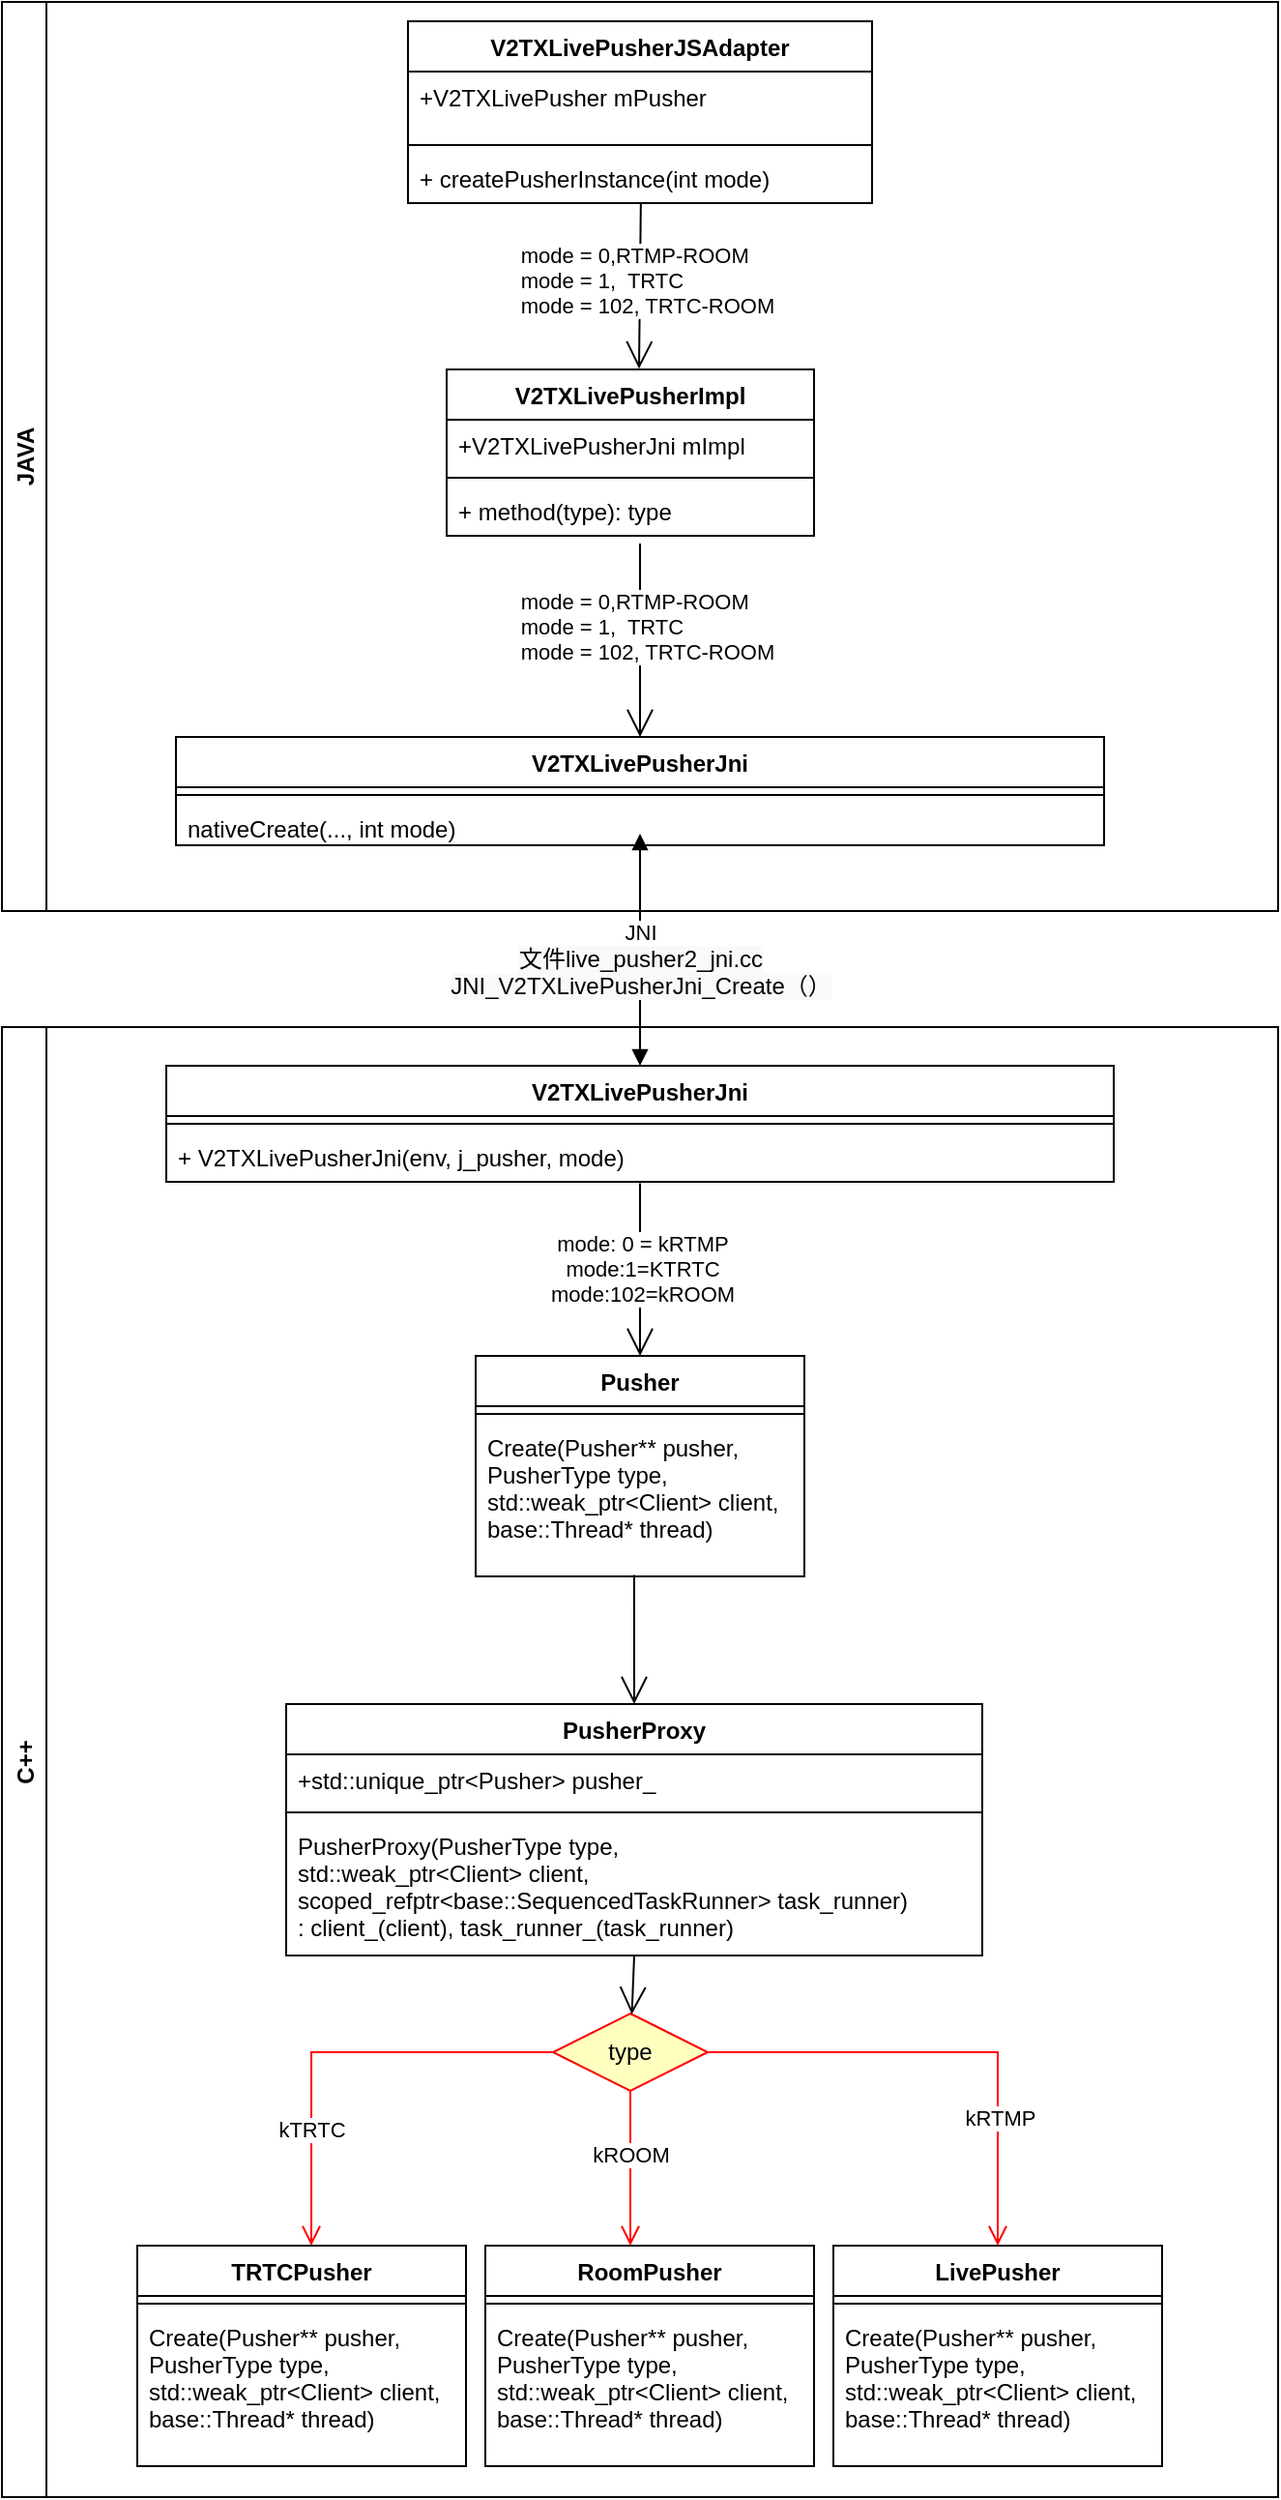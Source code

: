 <mxfile version="17.4.0" type="github">
  <diagram id="C5RBs43oDa-KdzZeNtuy" name="Page-1">
    <mxGraphModel dx="940" dy="614" grid="1" gridSize="10" guides="1" tooltips="1" connect="1" arrows="1" fold="1" page="1" pageScale="1" pageWidth="827" pageHeight="1169" math="0" shadow="0">
      <root>
        <mxCell id="WIyWlLk6GJQsqaUBKTNV-0" />
        <mxCell id="WIyWlLk6GJQsqaUBKTNV-1" parent="WIyWlLk6GJQsqaUBKTNV-0" />
        <mxCell id="IDjnJ62qDtEvt0z7PZGD-0" value="V2TXLivePusherJSAdapter" style="swimlane;fontStyle=1;align=center;verticalAlign=top;childLayout=stackLayout;horizontal=1;startSize=26;horizontalStack=0;resizeParent=1;resizeParentMax=0;resizeLast=0;collapsible=1;marginBottom=0;" vertex="1" parent="WIyWlLk6GJQsqaUBKTNV-1">
          <mxGeometry x="280" y="140" width="240" height="94" as="geometry" />
        </mxCell>
        <mxCell id="IDjnJ62qDtEvt0z7PZGD-1" value="+V2TXLivePusher                   mPusher" style="text;strokeColor=none;fillColor=none;align=left;verticalAlign=top;spacingLeft=4;spacingRight=4;overflow=hidden;rotatable=0;points=[[0,0.5],[1,0.5]];portConstraint=eastwest;" vertex="1" parent="IDjnJ62qDtEvt0z7PZGD-0">
          <mxGeometry y="26" width="240" height="34" as="geometry" />
        </mxCell>
        <mxCell id="IDjnJ62qDtEvt0z7PZGD-2" value="" style="line;strokeWidth=1;fillColor=none;align=left;verticalAlign=middle;spacingTop=-1;spacingLeft=3;spacingRight=3;rotatable=0;labelPosition=right;points=[];portConstraint=eastwest;" vertex="1" parent="IDjnJ62qDtEvt0z7PZGD-0">
          <mxGeometry y="60" width="240" height="8" as="geometry" />
        </mxCell>
        <mxCell id="IDjnJ62qDtEvt0z7PZGD-3" value="+ createPusherInstance(int mode)" style="text;strokeColor=none;fillColor=none;align=left;verticalAlign=top;spacingLeft=4;spacingRight=4;overflow=hidden;rotatable=0;points=[[0,0.5],[1,0.5]];portConstraint=eastwest;" vertex="1" parent="IDjnJ62qDtEvt0z7PZGD-0">
          <mxGeometry y="68" width="240" height="26" as="geometry" />
        </mxCell>
        <mxCell id="IDjnJ62qDtEvt0z7PZGD-4" value="V2TXLivePusherImpl" style="swimlane;fontStyle=1;align=center;verticalAlign=top;childLayout=stackLayout;horizontal=1;startSize=26;horizontalStack=0;resizeParent=1;resizeParentMax=0;resizeLast=0;collapsible=1;marginBottom=0;" vertex="1" parent="WIyWlLk6GJQsqaUBKTNV-1">
          <mxGeometry x="300" y="320" width="190" height="86" as="geometry" />
        </mxCell>
        <mxCell id="IDjnJ62qDtEvt0z7PZGD-5" value="+V2TXLivePusherJni mImpl" style="text;strokeColor=none;fillColor=none;align=left;verticalAlign=top;spacingLeft=4;spacingRight=4;overflow=hidden;rotatable=0;points=[[0,0.5],[1,0.5]];portConstraint=eastwest;" vertex="1" parent="IDjnJ62qDtEvt0z7PZGD-4">
          <mxGeometry y="26" width="190" height="26" as="geometry" />
        </mxCell>
        <mxCell id="IDjnJ62qDtEvt0z7PZGD-6" value="" style="line;strokeWidth=1;fillColor=none;align=left;verticalAlign=middle;spacingTop=-1;spacingLeft=3;spacingRight=3;rotatable=0;labelPosition=right;points=[];portConstraint=eastwest;" vertex="1" parent="IDjnJ62qDtEvt0z7PZGD-4">
          <mxGeometry y="52" width="190" height="8" as="geometry" />
        </mxCell>
        <mxCell id="IDjnJ62qDtEvt0z7PZGD-7" value="+ method(type): type" style="text;strokeColor=none;fillColor=none;align=left;verticalAlign=top;spacingLeft=4;spacingRight=4;overflow=hidden;rotatable=0;points=[[0,0.5],[1,0.5]];portConstraint=eastwest;" vertex="1" parent="IDjnJ62qDtEvt0z7PZGD-4">
          <mxGeometry y="60" width="190" height="26" as="geometry" />
        </mxCell>
        <mxCell id="IDjnJ62qDtEvt0z7PZGD-14" value="" style="endArrow=open;endFill=1;endSize=12;html=1;rounded=0;exitX=0.483;exitY=1.015;exitDx=0;exitDy=0;exitPerimeter=0;entryX=0.5;entryY=0;entryDx=0;entryDy=0;" edge="1" parent="WIyWlLk6GJQsqaUBKTNV-1">
          <mxGeometry width="160" relative="1" as="geometry">
            <mxPoint x="400.42" y="234" as="sourcePoint" />
            <mxPoint x="399.5" y="319.61" as="targetPoint" />
          </mxGeometry>
        </mxCell>
        <mxCell id="IDjnJ62qDtEvt0z7PZGD-15" value="&lt;div style=&quot;text-align: left&quot;&gt;mode = 0,RTMP-ROOM&amp;nbsp;&lt;/div&gt;&lt;div style=&quot;text-align: left&quot;&gt;mode = 1,&amp;nbsp; TRTC&lt;/div&gt;mode = 102, TRTC-ROOM&amp;nbsp;" style="edgeLabel;html=1;align=center;verticalAlign=middle;resizable=0;points=[];" vertex="1" connectable="0" parent="IDjnJ62qDtEvt0z7PZGD-14">
          <mxGeometry x="0.229" y="1" relative="1" as="geometry">
            <mxPoint x="4" y="-13" as="offset" />
          </mxGeometry>
        </mxCell>
        <mxCell id="IDjnJ62qDtEvt0z7PZGD-16" value="" style="endArrow=open;endFill=1;endSize=12;html=1;rounded=0;entryX=0.5;entryY=0;entryDx=0;entryDy=0;" edge="1" parent="WIyWlLk6GJQsqaUBKTNV-1" target="IDjnJ62qDtEvt0z7PZGD-18">
          <mxGeometry width="160" relative="1" as="geometry">
            <mxPoint x="400" y="410" as="sourcePoint" />
            <mxPoint x="399.5" y="505.61" as="targetPoint" />
          </mxGeometry>
        </mxCell>
        <mxCell id="IDjnJ62qDtEvt0z7PZGD-17" value="&lt;div style=&quot;text-align: left&quot;&gt;mode = 0,RTMP-ROOM&amp;nbsp;&lt;/div&gt;&lt;div style=&quot;text-align: left&quot;&gt;mode = 1,&amp;nbsp; TRTC&lt;/div&gt;mode = 102, TRTC-ROOM&amp;nbsp;" style="edgeLabel;html=1;align=center;verticalAlign=middle;resizable=0;points=[];" vertex="1" connectable="0" parent="IDjnJ62qDtEvt0z7PZGD-16">
          <mxGeometry x="0.229" y="1" relative="1" as="geometry">
            <mxPoint x="4" y="-19" as="offset" />
          </mxGeometry>
        </mxCell>
        <mxCell id="IDjnJ62qDtEvt0z7PZGD-18" value="V2TXLivePusherJni" style="swimlane;fontStyle=1;align=center;verticalAlign=top;childLayout=stackLayout;horizontal=1;startSize=26;horizontalStack=0;resizeParent=1;resizeParentMax=0;resizeLast=0;collapsible=1;marginBottom=0;" vertex="1" parent="WIyWlLk6GJQsqaUBKTNV-1">
          <mxGeometry x="160" y="510" width="480" height="56" as="geometry" />
        </mxCell>
        <mxCell id="IDjnJ62qDtEvt0z7PZGD-20" value="" style="line;strokeWidth=1;fillColor=none;align=left;verticalAlign=middle;spacingTop=-1;spacingLeft=3;spacingRight=3;rotatable=0;labelPosition=right;points=[];portConstraint=eastwest;" vertex="1" parent="IDjnJ62qDtEvt0z7PZGD-18">
          <mxGeometry y="26" width="480" height="8" as="geometry" />
        </mxCell>
        <mxCell id="IDjnJ62qDtEvt0z7PZGD-21" value="nativeCreate(..., int mode)" style="text;strokeColor=none;fillColor=none;align=left;verticalAlign=top;spacingLeft=4;spacingRight=4;overflow=hidden;rotatable=0;points=[[0,0.5],[1,0.5]];portConstraint=eastwest;" vertex="1" parent="IDjnJ62qDtEvt0z7PZGD-18">
          <mxGeometry y="34" width="480" height="22" as="geometry" />
        </mxCell>
        <mxCell id="IDjnJ62qDtEvt0z7PZGD-24" value="JAVA" style="swimlane;horizontal=0;" vertex="1" parent="WIyWlLk6GJQsqaUBKTNV-1">
          <mxGeometry x="70" y="130" width="660" height="470" as="geometry" />
        </mxCell>
        <mxCell id="IDjnJ62qDtEvt0z7PZGD-25" value="V2TXLivePusherJni" style="swimlane;fontStyle=1;align=center;verticalAlign=top;childLayout=stackLayout;horizontal=1;startSize=26;horizontalStack=0;resizeParent=1;resizeParentMax=0;resizeLast=0;collapsible=1;marginBottom=0;" vertex="1" parent="WIyWlLk6GJQsqaUBKTNV-1">
          <mxGeometry x="155" y="680" width="490" height="60" as="geometry" />
        </mxCell>
        <mxCell id="IDjnJ62qDtEvt0z7PZGD-27" value="" style="line;strokeWidth=1;fillColor=none;align=left;verticalAlign=middle;spacingTop=-1;spacingLeft=3;spacingRight=3;rotatable=0;labelPosition=right;points=[];portConstraint=eastwest;" vertex="1" parent="IDjnJ62qDtEvt0z7PZGD-25">
          <mxGeometry y="26" width="490" height="8" as="geometry" />
        </mxCell>
        <mxCell id="IDjnJ62qDtEvt0z7PZGD-28" value="+ V2TXLivePusherJni(env, j_pusher, mode)" style="text;strokeColor=none;fillColor=none;align=left;verticalAlign=top;spacingLeft=4;spacingRight=4;overflow=hidden;rotatable=0;points=[[0,0.5],[1,0.5]];portConstraint=eastwest;" vertex="1" parent="IDjnJ62qDtEvt0z7PZGD-25">
          <mxGeometry y="34" width="490" height="26" as="geometry" />
        </mxCell>
        <mxCell id="IDjnJ62qDtEvt0z7PZGD-29" value="" style="endArrow=block;startArrow=block;endFill=1;startFill=1;html=1;rounded=0;exitX=0.5;exitY=0;exitDx=0;exitDy=0;" edge="1" parent="WIyWlLk6GJQsqaUBKTNV-1" source="IDjnJ62qDtEvt0z7PZGD-25">
          <mxGeometry width="160" relative="1" as="geometry">
            <mxPoint x="370" y="640" as="sourcePoint" />
            <mxPoint x="400" y="560" as="targetPoint" />
          </mxGeometry>
        </mxCell>
        <mxCell id="IDjnJ62qDtEvt0z7PZGD-30" value="JNI&lt;br&gt;&lt;span style=&quot;font-size: 12px ; text-align: left ; background-color: rgb(248 , 249 , 250)&quot;&gt;文件live_pusher2_jni.cc&lt;br&gt;JNI_V2TXLivePusherJni_Create（）&lt;/span&gt;" style="edgeLabel;html=1;align=center;verticalAlign=middle;resizable=0;points=[];" vertex="1" connectable="0" parent="IDjnJ62qDtEvt0z7PZGD-29">
          <mxGeometry x="0.057" y="2" relative="1" as="geometry">
            <mxPoint x="2" y="8" as="offset" />
          </mxGeometry>
        </mxCell>
        <mxCell id="IDjnJ62qDtEvt0z7PZGD-32" value="Pusher" style="swimlane;fontStyle=1;align=center;verticalAlign=top;childLayout=stackLayout;horizontal=1;startSize=26;horizontalStack=0;resizeParent=1;resizeParentMax=0;resizeLast=0;collapsible=1;marginBottom=0;" vertex="1" parent="WIyWlLk6GJQsqaUBKTNV-1">
          <mxGeometry x="315" y="830" width="170" height="114" as="geometry" />
        </mxCell>
        <mxCell id="IDjnJ62qDtEvt0z7PZGD-34" value="" style="line;strokeWidth=1;fillColor=none;align=left;verticalAlign=middle;spacingTop=-1;spacingLeft=3;spacingRight=3;rotatable=0;labelPosition=right;points=[];portConstraint=eastwest;" vertex="1" parent="IDjnJ62qDtEvt0z7PZGD-32">
          <mxGeometry y="26" width="170" height="8" as="geometry" />
        </mxCell>
        <mxCell id="IDjnJ62qDtEvt0z7PZGD-35" value="Create(Pusher** pusher,&#xa;                    PusherType type,&#xa;                    std::weak_ptr&lt;Client&gt; client,&#xa;                    base::Thread* thread)" style="text;strokeColor=none;fillColor=none;align=left;verticalAlign=top;spacingLeft=4;spacingRight=4;overflow=hidden;rotatable=0;points=[[0,0.5],[1,0.5]];portConstraint=eastwest;" vertex="1" parent="IDjnJ62qDtEvt0z7PZGD-32">
          <mxGeometry y="34" width="170" height="80" as="geometry" />
        </mxCell>
        <mxCell id="IDjnJ62qDtEvt0z7PZGD-36" value="" style="endArrow=open;endFill=1;endSize=12;html=1;rounded=0;exitX=0.5;exitY=1.031;exitDx=0;exitDy=0;exitPerimeter=0;" edge="1" parent="WIyWlLk6GJQsqaUBKTNV-1" source="IDjnJ62qDtEvt0z7PZGD-28" target="IDjnJ62qDtEvt0z7PZGD-32">
          <mxGeometry width="160" relative="1" as="geometry">
            <mxPoint x="310" y="820" as="sourcePoint" />
            <mxPoint x="470" y="820" as="targetPoint" />
          </mxGeometry>
        </mxCell>
        <mxCell id="IDjnJ62qDtEvt0z7PZGD-38" value="&lt;span style=&quot;text-align: left&quot;&gt;mode: 0 = kRTMP&lt;/span&gt;&lt;br style=&quot;text-align: left&quot;&gt;&lt;span style=&quot;text-align: left&quot;&gt;mode:1=KTRTC&lt;/span&gt;&lt;br style=&quot;text-align: left&quot;&gt;&lt;div style=&quot;text-align: left&quot;&gt;mode:102=kROOM&lt;/div&gt;" style="edgeLabel;html=1;align=center;verticalAlign=middle;resizable=0;points=[];" vertex="1" connectable="0" parent="IDjnJ62qDtEvt0z7PZGD-36">
          <mxGeometry x="-0.013" y="1" relative="1" as="geometry">
            <mxPoint as="offset" />
          </mxGeometry>
        </mxCell>
        <mxCell id="IDjnJ62qDtEvt0z7PZGD-43" value="PusherProxy" style="swimlane;fontStyle=1;align=center;verticalAlign=top;childLayout=stackLayout;horizontal=1;startSize=26;horizontalStack=0;resizeParent=1;resizeParentMax=0;resizeLast=0;collapsible=1;marginBottom=0;" vertex="1" parent="WIyWlLk6GJQsqaUBKTNV-1">
          <mxGeometry x="217" y="1010" width="360" height="130" as="geometry" />
        </mxCell>
        <mxCell id="IDjnJ62qDtEvt0z7PZGD-44" value="+std::unique_ptr&lt;Pusher&gt; pusher_" style="text;strokeColor=none;fillColor=none;align=left;verticalAlign=top;spacingLeft=4;spacingRight=4;overflow=hidden;rotatable=0;points=[[0,0.5],[1,0.5]];portConstraint=eastwest;" vertex="1" parent="IDjnJ62qDtEvt0z7PZGD-43">
          <mxGeometry y="26" width="360" height="26" as="geometry" />
        </mxCell>
        <mxCell id="IDjnJ62qDtEvt0z7PZGD-45" value="" style="line;strokeWidth=1;fillColor=none;align=left;verticalAlign=middle;spacingTop=-1;spacingLeft=3;spacingRight=3;rotatable=0;labelPosition=right;points=[];portConstraint=eastwest;" vertex="1" parent="IDjnJ62qDtEvt0z7PZGD-43">
          <mxGeometry y="52" width="360" height="8" as="geometry" />
        </mxCell>
        <mxCell id="IDjnJ62qDtEvt0z7PZGD-46" value="PusherProxy(PusherType type,&#xa;                         std::weak_ptr&lt;Client&gt; client,&#xa;                         scoped_refptr&lt;base::SequencedTaskRunner&gt; task_runner)&#xa;    : client_(client), task_runner_(task_runner)" style="text;strokeColor=none;fillColor=none;align=left;verticalAlign=top;spacingLeft=4;spacingRight=4;overflow=hidden;rotatable=0;points=[[0,0.5],[1,0.5]];portConstraint=eastwest;" vertex="1" parent="IDjnJ62qDtEvt0z7PZGD-43">
          <mxGeometry y="60" width="360" height="70" as="geometry" />
        </mxCell>
        <mxCell id="IDjnJ62qDtEvt0z7PZGD-47" value="" style="endArrow=open;endFill=1;endSize=12;html=1;rounded=0;exitX=0.482;exitY=0.99;exitDx=0;exitDy=0;exitPerimeter=0;entryX=0.5;entryY=0;entryDx=0;entryDy=0;" edge="1" parent="WIyWlLk6GJQsqaUBKTNV-1" source="IDjnJ62qDtEvt0z7PZGD-35" target="IDjnJ62qDtEvt0z7PZGD-43">
          <mxGeometry width="160" relative="1" as="geometry">
            <mxPoint x="310" y="1080" as="sourcePoint" />
            <mxPoint x="470" y="1080" as="targetPoint" />
          </mxGeometry>
        </mxCell>
        <mxCell id="IDjnJ62qDtEvt0z7PZGD-51" value="type" style="rhombus;whiteSpace=wrap;html=1;fillColor=#ffffc0;strokeColor=#ff0000;" vertex="1" parent="WIyWlLk6GJQsqaUBKTNV-1">
          <mxGeometry x="355" y="1170" width="80" height="40" as="geometry" />
        </mxCell>
        <mxCell id="IDjnJ62qDtEvt0z7PZGD-52" value="" style="edgeStyle=orthogonalEdgeStyle;html=1;align=left;verticalAlign=bottom;endArrow=open;endSize=8;strokeColor=#ff0000;rounded=0;entryX=0.5;entryY=0;entryDx=0;entryDy=0;" edge="1" source="IDjnJ62qDtEvt0z7PZGD-51" parent="WIyWlLk6GJQsqaUBKTNV-1" target="IDjnJ62qDtEvt0z7PZGD-65">
          <mxGeometry x="-1" relative="1" as="geometry">
            <mxPoint x="570" y="1290" as="targetPoint" />
            <Array as="points">
              <mxPoint x="585" y="1190" />
            </Array>
          </mxGeometry>
        </mxCell>
        <mxCell id="IDjnJ62qDtEvt0z7PZGD-58" value="kRTMP" style="edgeLabel;html=1;align=center;verticalAlign=middle;resizable=0;points=[];" vertex="1" connectable="0" parent="IDjnJ62qDtEvt0z7PZGD-52">
          <mxGeometry x="0.472" y="1" relative="1" as="geometry">
            <mxPoint as="offset" />
          </mxGeometry>
        </mxCell>
        <mxCell id="IDjnJ62qDtEvt0z7PZGD-53" value="" style="edgeStyle=orthogonalEdgeStyle;html=1;align=left;verticalAlign=top;endArrow=open;endSize=8;strokeColor=#ff0000;rounded=0;" edge="1" source="IDjnJ62qDtEvt0z7PZGD-51" parent="WIyWlLk6GJQsqaUBKTNV-1">
          <mxGeometry x="-1" y="-22" relative="1" as="geometry">
            <mxPoint x="230" y="1290" as="targetPoint" />
            <Array as="points">
              <mxPoint x="230" y="1190" />
              <mxPoint x="230" y="1280" />
            </Array>
            <mxPoint x="12" y="-20" as="offset" />
          </mxGeometry>
        </mxCell>
        <mxCell id="IDjnJ62qDtEvt0z7PZGD-56" value="kTRTC" style="edgeLabel;html=1;align=center;verticalAlign=middle;resizable=0;points=[];" vertex="1" connectable="0" parent="IDjnJ62qDtEvt0z7PZGD-53">
          <mxGeometry x="0.467" relative="1" as="geometry">
            <mxPoint as="offset" />
          </mxGeometry>
        </mxCell>
        <mxCell id="IDjnJ62qDtEvt0z7PZGD-54" value="" style="edgeStyle=orthogonalEdgeStyle;html=1;align=left;verticalAlign=bottom;endArrow=open;endSize=8;strokeColor=#ff0000;rounded=0;exitX=0.5;exitY=1;exitDx=0;exitDy=0;" edge="1" parent="WIyWlLk6GJQsqaUBKTNV-1" source="IDjnJ62qDtEvt0z7PZGD-51">
          <mxGeometry x="-1" relative="1" as="geometry">
            <mxPoint x="395" y="1290" as="targetPoint" />
            <mxPoint x="445" y="1200" as="sourcePoint" />
          </mxGeometry>
        </mxCell>
        <mxCell id="IDjnJ62qDtEvt0z7PZGD-57" value="kROOM" style="edgeLabel;html=1;align=center;verticalAlign=middle;resizable=0;points=[];" vertex="1" connectable="0" parent="IDjnJ62qDtEvt0z7PZGD-54">
          <mxGeometry x="-0.175" relative="1" as="geometry">
            <mxPoint as="offset" />
          </mxGeometry>
        </mxCell>
        <mxCell id="IDjnJ62qDtEvt0z7PZGD-55" value="" style="endArrow=open;endFill=1;endSize=12;html=1;rounded=0;exitX=0.5;exitY=1;exitDx=0;exitDy=0;exitPerimeter=0;" edge="1" parent="WIyWlLk6GJQsqaUBKTNV-1" source="IDjnJ62qDtEvt0z7PZGD-46" target="IDjnJ62qDtEvt0z7PZGD-51">
          <mxGeometry width="160" relative="1" as="geometry">
            <mxPoint x="310" y="1230" as="sourcePoint" />
            <mxPoint x="470" y="1230" as="targetPoint" />
          </mxGeometry>
        </mxCell>
        <mxCell id="IDjnJ62qDtEvt0z7PZGD-59" value="TRTCPusher" style="swimlane;fontStyle=1;align=center;verticalAlign=top;childLayout=stackLayout;horizontal=1;startSize=26;horizontalStack=0;resizeParent=1;resizeParentMax=0;resizeLast=0;collapsible=1;marginBottom=0;" vertex="1" parent="WIyWlLk6GJQsqaUBKTNV-1">
          <mxGeometry x="140" y="1290" width="170" height="114" as="geometry" />
        </mxCell>
        <mxCell id="IDjnJ62qDtEvt0z7PZGD-60" value="" style="line;strokeWidth=1;fillColor=none;align=left;verticalAlign=middle;spacingTop=-1;spacingLeft=3;spacingRight=3;rotatable=0;labelPosition=right;points=[];portConstraint=eastwest;" vertex="1" parent="IDjnJ62qDtEvt0z7PZGD-59">
          <mxGeometry y="26" width="170" height="8" as="geometry" />
        </mxCell>
        <mxCell id="IDjnJ62qDtEvt0z7PZGD-61" value="Create(Pusher** pusher,&#xa;                    PusherType type,&#xa;                    std::weak_ptr&lt;Client&gt; client,&#xa;                    base::Thread* thread)" style="text;strokeColor=none;fillColor=none;align=left;verticalAlign=top;spacingLeft=4;spacingRight=4;overflow=hidden;rotatable=0;points=[[0,0.5],[1,0.5]];portConstraint=eastwest;" vertex="1" parent="IDjnJ62qDtEvt0z7PZGD-59">
          <mxGeometry y="34" width="170" height="80" as="geometry" />
        </mxCell>
        <mxCell id="IDjnJ62qDtEvt0z7PZGD-62" value="RoomPusher" style="swimlane;fontStyle=1;align=center;verticalAlign=top;childLayout=stackLayout;horizontal=1;startSize=26;horizontalStack=0;resizeParent=1;resizeParentMax=0;resizeLast=0;collapsible=1;marginBottom=0;" vertex="1" parent="WIyWlLk6GJQsqaUBKTNV-1">
          <mxGeometry x="320" y="1290" width="170" height="114" as="geometry" />
        </mxCell>
        <mxCell id="IDjnJ62qDtEvt0z7PZGD-63" value="" style="line;strokeWidth=1;fillColor=none;align=left;verticalAlign=middle;spacingTop=-1;spacingLeft=3;spacingRight=3;rotatable=0;labelPosition=right;points=[];portConstraint=eastwest;" vertex="1" parent="IDjnJ62qDtEvt0z7PZGD-62">
          <mxGeometry y="26" width="170" height="8" as="geometry" />
        </mxCell>
        <mxCell id="IDjnJ62qDtEvt0z7PZGD-64" value="Create(Pusher** pusher,&#xa;                    PusherType type,&#xa;                    std::weak_ptr&lt;Client&gt; client,&#xa;                    base::Thread* thread)" style="text;strokeColor=none;fillColor=none;align=left;verticalAlign=top;spacingLeft=4;spacingRight=4;overflow=hidden;rotatable=0;points=[[0,0.5],[1,0.5]];portConstraint=eastwest;" vertex="1" parent="IDjnJ62qDtEvt0z7PZGD-62">
          <mxGeometry y="34" width="170" height="80" as="geometry" />
        </mxCell>
        <mxCell id="IDjnJ62qDtEvt0z7PZGD-65" value="LivePusher" style="swimlane;fontStyle=1;align=center;verticalAlign=top;childLayout=stackLayout;horizontal=1;startSize=26;horizontalStack=0;resizeParent=1;resizeParentMax=0;resizeLast=0;collapsible=1;marginBottom=0;" vertex="1" parent="WIyWlLk6GJQsqaUBKTNV-1">
          <mxGeometry x="500" y="1290" width="170" height="114" as="geometry" />
        </mxCell>
        <mxCell id="IDjnJ62qDtEvt0z7PZGD-66" value="" style="line;strokeWidth=1;fillColor=none;align=left;verticalAlign=middle;spacingTop=-1;spacingLeft=3;spacingRight=3;rotatable=0;labelPosition=right;points=[];portConstraint=eastwest;" vertex="1" parent="IDjnJ62qDtEvt0z7PZGD-65">
          <mxGeometry y="26" width="170" height="8" as="geometry" />
        </mxCell>
        <mxCell id="IDjnJ62qDtEvt0z7PZGD-67" value="Create(Pusher** pusher,&#xa;                    PusherType type,&#xa;                    std::weak_ptr&lt;Client&gt; client,&#xa;                    base::Thread* thread)" style="text;strokeColor=none;fillColor=none;align=left;verticalAlign=top;spacingLeft=4;spacingRight=4;overflow=hidden;rotatable=0;points=[[0,0.5],[1,0.5]];portConstraint=eastwest;" vertex="1" parent="IDjnJ62qDtEvt0z7PZGD-65">
          <mxGeometry y="34" width="170" height="80" as="geometry" />
        </mxCell>
        <mxCell id="IDjnJ62qDtEvt0z7PZGD-68" value="C++" style="swimlane;horizontal=0;" vertex="1" parent="WIyWlLk6GJQsqaUBKTNV-1">
          <mxGeometry x="70" y="660" width="660" height="760" as="geometry" />
        </mxCell>
      </root>
    </mxGraphModel>
  </diagram>
</mxfile>
